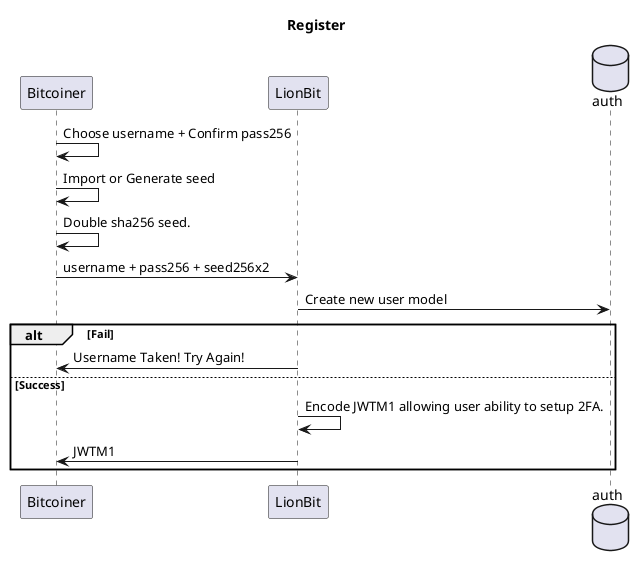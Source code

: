 @startuml
title Register

participant Bitcoiner
participant LionBit
database auth

Bitcoiner->Bitcoiner: Choose username + Confirm pass256
Bitcoiner->Bitcoiner: Import or Generate seed
Bitcoiner->Bitcoiner: Double sha256 seed.
Bitcoiner->LionBit: username + pass256 + seed256x2
LionBit->auth: Create new user model

alt Fail
LionBit->Bitcoiner: Username Taken! Try Again!

else Success
  LionBit->LionBit:Encode JWTM1 allowing user ability to setup 2FA.
  LionBit->Bitcoiner: JWTM1
end

@enduml
